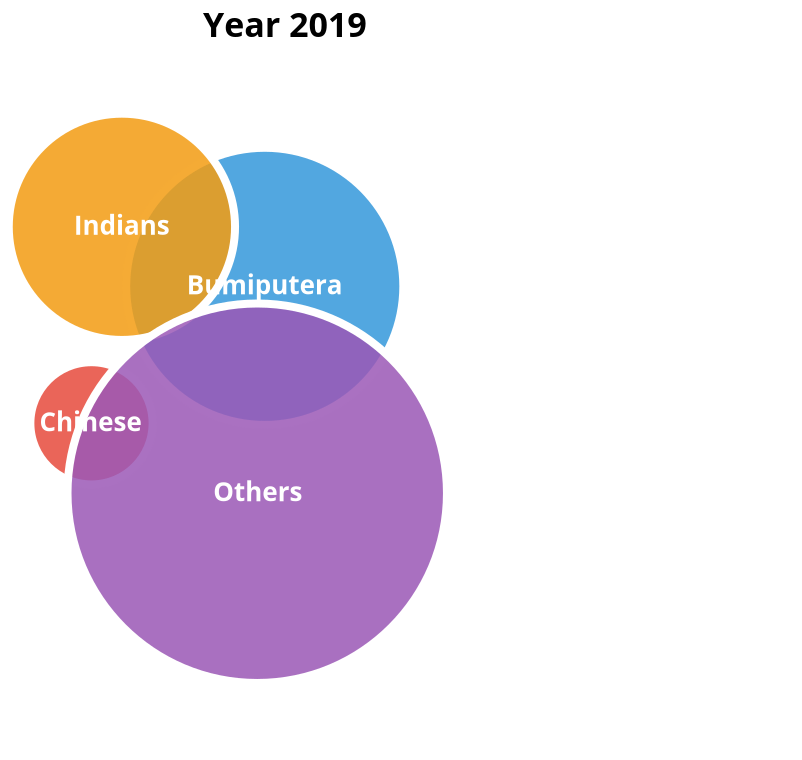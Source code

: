 {
  "$schema": "https://vega.github.io/schema/vega/v6.json",
  "description": "Packed bubble chart showing poverty incidence by ethnicity (2002)",
  "width": 65,
  "height": 380,

  "signals": [
    {"name": "cx", "update": "width/2-260"},
    {"name": "cy", "update": "190"}
  ],
  "data": [
    {
      "name": "table",
      "values": [
        {"ethnic": "Bumiputera", "poverty": 7.2},
        {"ethnic": "Chinese", "poverty": 1.4},
        {"ethnic": "Indians", "poverty": 4.8},
        {"ethnic": "Others", "poverty": 13.5}
      ]
    }
  ],
  "scales": [
    {
      "name": "size",
      "domain": [0, 15],
      "range": [0, 40000]  
    },
    {
      "name": "color",
      "type": "ordinal",
      "domain": ["Bumiputera", "Chinese", "Indians", "Others"],
      "range": ["#3498db", "#e74c3c", "#f39c12", "#9b59b6"]
    }
  ],
  "marks": [
    {
      "type": "text",
      "encode": {
        "enter": {
          "x": {"signal": "width/2-226"},
          "y": {"value": 5.5},
          "text": {"value": "Year 2019"},
          "align": {"value": "center"},
          "baseline": {"value": "top"},
          "fontSize": {"value": 17},
          "fontWeight": {"value": "bold"},
          "font": {"value": "Open Sans"}
        }
      }
    },
    {
      "name": "nodes",
      "type": "symbol",
      "from": {"data": "table"},
      "encode": {
        "enter": {
          "fill": {"scale": "color", "field": "ethnic"},
          "xfocus": {"signal": "cx"},
          "yfocus": {"signal": "cy"}
        },
        "update": {
          "size": {"signal": "datum.poverty", "scale": "size"},
          "stroke": {"value": "white"},
          "strokeWidth": {"value": 4},
          "fillOpacity": {"value": 0.85},
          "tooltip": {
            "signal": "{'Ethnicity': datum.ethnic, 'Poverty Rate (%)': datum.poverty}"
          }
        },
        "hover": {
          "fillOpacity": {"value": 1},
          "strokeWidth": {"value": 6}
        }
      },
      "transform": [
        {
          "type": "force",
          "iterations": 300,
          "static": false,
          "restart": true,
          "forces": [
            {
              "force": "collide",
              "iterations": 3,
              "radius": {"expr": "sqrt(datum.size)/2 + 1"}  
            },
            {"force": "center", "x": {"signal": "cx"}, "y": {"signal": "cy"}},
            {"force": "x", "x": "xfocus", "strength": 0.05},
            {"force": "y", "y": "yfocus", "strength": 0.05}
          ]
        }
      ]
    },
    {
      "type": "text",
      "from": {"data": "nodes"},
      "encode": {
        "enter": {
          "align": {"value": "center"},
          "baseline": {"value": "middle"},
          "fontSize": {"value": 13},
          "fontWeight": {"value": "bold"},
          "fill": {"value": "white"},
          "font": {"value": "Open Sans"}
        },
        "update": {
          "x": {"field": "x"},
          "y": {"field": "y"},
          "text": {"field": "datum.ethnic"}
        }
      }
    }
  ]
}